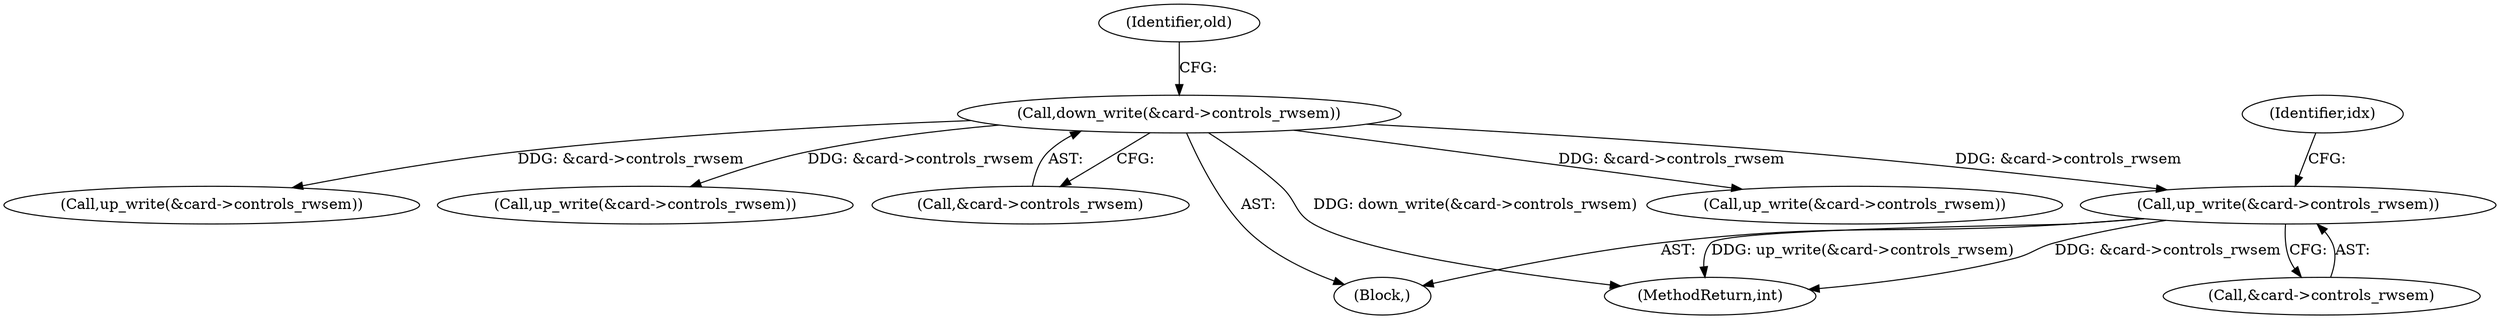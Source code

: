 digraph "0_linux_fd9f26e4eca5d08a27d12c0933fceef76ed9663d_1@API" {
"1000239" [label="(Call,up_write(&card->controls_rwsem))"];
"1000136" [label="(Call,down_write(&card->controls_rwsem))"];
"1000154" [label="(Call,up_write(&card->controls_rwsem))"];
"1000239" [label="(Call,up_write(&card->controls_rwsem))"];
"1000246" [label="(Identifier,idx)"];
"1000104" [label="(Block,)"];
"1000174" [label="(Call,up_write(&card->controls_rwsem))"];
"1000136" [label="(Call,down_write(&card->controls_rwsem))"];
"1000240" [label="(Call,&card->controls_rwsem)"];
"1000190" [label="(Call,up_write(&card->controls_rwsem))"];
"1000142" [label="(Identifier,old)"];
"1000275" [label="(MethodReturn,int)"];
"1000137" [label="(Call,&card->controls_rwsem)"];
"1000239" -> "1000104"  [label="AST: "];
"1000239" -> "1000240"  [label="CFG: "];
"1000240" -> "1000239"  [label="AST: "];
"1000246" -> "1000239"  [label="CFG: "];
"1000239" -> "1000275"  [label="DDG: up_write(&card->controls_rwsem)"];
"1000239" -> "1000275"  [label="DDG: &card->controls_rwsem"];
"1000136" -> "1000239"  [label="DDG: &card->controls_rwsem"];
"1000136" -> "1000104"  [label="AST: "];
"1000136" -> "1000137"  [label="CFG: "];
"1000137" -> "1000136"  [label="AST: "];
"1000142" -> "1000136"  [label="CFG: "];
"1000136" -> "1000275"  [label="DDG: down_write(&card->controls_rwsem)"];
"1000136" -> "1000154"  [label="DDG: &card->controls_rwsem"];
"1000136" -> "1000174"  [label="DDG: &card->controls_rwsem"];
"1000136" -> "1000190"  [label="DDG: &card->controls_rwsem"];
}
